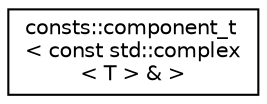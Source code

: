 digraph "Graphical Class Hierarchy"
{
  edge [fontname="Helvetica",fontsize="10",labelfontname="Helvetica",labelfontsize="10"];
  node [fontname="Helvetica",fontsize="10",shape=record];
  rankdir="LR";
  Node1 [label="consts::component_t\l\< const std::complex\l\< T \> & \>",height=0.2,width=0.4,color="black", fillcolor="white", style="filled",URL="$structconsts_1_1component__t_3_01const_01std_1_1complex_3_01T_01_4_01_6_01_4.html"];
}

